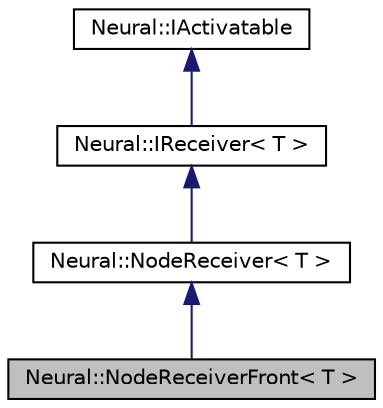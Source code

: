 digraph G
{
  edge [fontname="Helvetica",fontsize="10",labelfontname="Helvetica",labelfontsize="10"];
  node [fontname="Helvetica",fontsize="10",shape=record];
  Node1 [label="Neural::NodeReceiverFront\< T \>",height=0.2,width=0.4,color="black", fillcolor="grey75", style="filled" fontcolor="black"];
  Node2 -> Node1 [dir=back,color="midnightblue",fontsize="10",style="solid",fontname="Helvetica"];
  Node2 [label="Neural::NodeReceiver\< T \>",height=0.2,width=0.4,color="black", fillcolor="white", style="filled",URL="$class_neural_1_1_node_receiver.html"];
  Node3 -> Node2 [dir=back,color="midnightblue",fontsize="10",style="solid",fontname="Helvetica"];
  Node3 [label="Neural::IReceiver\< T \>",height=0.2,width=0.4,color="black", fillcolor="white", style="filled",URL="$class_neural_1_1_i_receiver.html"];
  Node4 -> Node3 [dir=back,color="midnightblue",fontsize="10",style="solid",fontname="Helvetica"];
  Node4 [label="Neural::IActivatable",height=0.2,width=0.4,color="black", fillcolor="white", style="filled",URL="$class_neural_1_1_i_activatable.html"];
}

